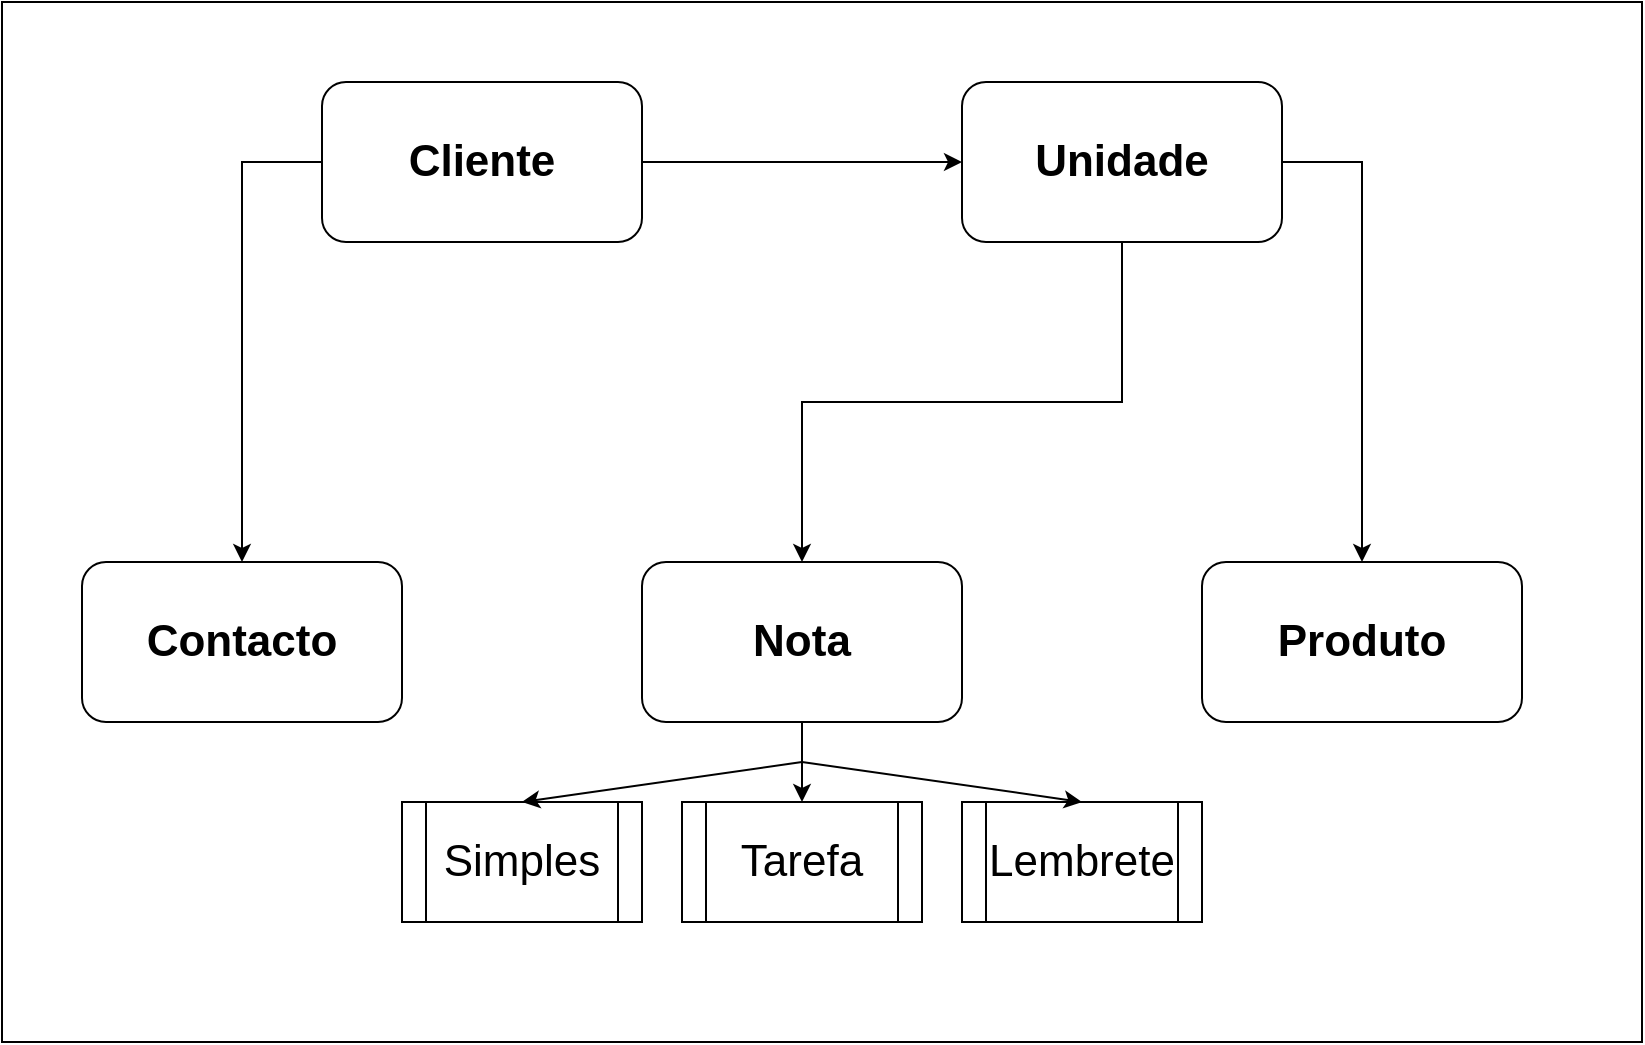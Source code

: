 <mxfile version="15.7.3" type="device"><diagram id="qaTNbQ4H-OAsSQJmTd41" name="Page-1"><mxGraphModel dx="1422" dy="804" grid="1" gridSize="10" guides="1" tooltips="1" connect="1" arrows="1" fold="1" page="1" pageScale="1" pageWidth="827" pageHeight="1169" math="0" shadow="0"><root><mxCell id="0"/><mxCell id="1" parent="0"/><mxCell id="E-KKnuSVu36EsCL4WdYI-7" style="edgeStyle=orthogonalEdgeStyle;rounded=0;orthogonalLoop=1;jettySize=auto;html=1;entryX=0;entryY=0.5;entryDx=0;entryDy=0;fontSize=22;" edge="1" parent="1" source="E-KKnuSVu36EsCL4WdYI-1" target="E-KKnuSVu36EsCL4WdYI-4"><mxGeometry relative="1" as="geometry"/></mxCell><mxCell id="E-KKnuSVu36EsCL4WdYI-8" style="edgeStyle=orthogonalEdgeStyle;rounded=0;orthogonalLoop=1;jettySize=auto;html=1;fontSize=22;entryX=0.5;entryY=0;entryDx=0;entryDy=0;exitX=0;exitY=0.5;exitDx=0;exitDy=0;" edge="1" parent="1" source="E-KKnuSVu36EsCL4WdYI-1" target="E-KKnuSVu36EsCL4WdYI-3"><mxGeometry relative="1" as="geometry"><mxPoint x="120" y="260" as="targetPoint"/></mxGeometry></mxCell><mxCell id="E-KKnuSVu36EsCL4WdYI-9" style="edgeStyle=orthogonalEdgeStyle;rounded=0;orthogonalLoop=1;jettySize=auto;html=1;entryX=0.5;entryY=0;entryDx=0;entryDy=0;fontSize=22;exitX=0.5;exitY=1;exitDx=0;exitDy=0;" edge="1" parent="1" source="E-KKnuSVu36EsCL4WdYI-4" target="E-KKnuSVu36EsCL4WdYI-2"><mxGeometry relative="1" as="geometry"/></mxCell><mxCell id="E-KKnuSVu36EsCL4WdYI-1" value="&lt;font style=&quot;font-size: 22px&quot;&gt;&lt;b&gt;Cliente&lt;/b&gt;&lt;/font&gt;" style="rounded=1;whiteSpace=wrap;html=1;" vertex="1" parent="1"><mxGeometry x="160" y="40" width="160" height="80" as="geometry"/></mxCell><mxCell id="E-KKnuSVu36EsCL4WdYI-2" value="&lt;font style=&quot;font-size: 22px&quot;&gt;&lt;b&gt;Nota&lt;/b&gt;&lt;/font&gt;" style="rounded=1;whiteSpace=wrap;html=1;" vertex="1" parent="1"><mxGeometry x="320" y="280" width="160" height="80" as="geometry"/></mxCell><mxCell id="E-KKnuSVu36EsCL4WdYI-3" value="&lt;font style=&quot;font-size: 22px&quot;&gt;&lt;b&gt;Contacto&lt;/b&gt;&lt;/font&gt;" style="rounded=1;whiteSpace=wrap;html=1;" vertex="1" parent="1"><mxGeometry x="40" y="280" width="160" height="80" as="geometry"/></mxCell><mxCell id="E-KKnuSVu36EsCL4WdYI-10" style="edgeStyle=orthogonalEdgeStyle;rounded=0;orthogonalLoop=1;jettySize=auto;html=1;entryX=0.5;entryY=0;entryDx=0;entryDy=0;fontSize=22;exitX=1;exitY=0.5;exitDx=0;exitDy=0;" edge="1" parent="1" source="E-KKnuSVu36EsCL4WdYI-4" target="E-KKnuSVu36EsCL4WdYI-5"><mxGeometry relative="1" as="geometry"/></mxCell><mxCell id="E-KKnuSVu36EsCL4WdYI-4" value="&lt;font style=&quot;font-size: 22px&quot;&gt;&lt;b&gt;Unidade&lt;/b&gt;&lt;/font&gt;" style="rounded=1;whiteSpace=wrap;html=1;" vertex="1" parent="1"><mxGeometry x="480" y="40" width="160" height="80" as="geometry"/></mxCell><mxCell id="E-KKnuSVu36EsCL4WdYI-5" value="&lt;font style=&quot;font-size: 22px&quot;&gt;&lt;b&gt;Produto&lt;/b&gt;&lt;/font&gt;" style="rounded=1;whiteSpace=wrap;html=1;" vertex="1" parent="1"><mxGeometry x="600" y="280" width="160" height="80" as="geometry"/></mxCell><mxCell id="E-KKnuSVu36EsCL4WdYI-11" value="Simples" style="shape=process;whiteSpace=wrap;html=1;backgroundOutline=1;fontSize=22;" vertex="1" parent="1"><mxGeometry x="200" y="400" width="120" height="60" as="geometry"/></mxCell><mxCell id="E-KKnuSVu36EsCL4WdYI-13" value="Tarefa" style="shape=process;whiteSpace=wrap;html=1;backgroundOutline=1;fontSize=22;" vertex="1" parent="1"><mxGeometry x="340" y="400" width="120" height="60" as="geometry"/></mxCell><mxCell id="E-KKnuSVu36EsCL4WdYI-14" value="Lembrete" style="shape=process;whiteSpace=wrap;html=1;backgroundOutline=1;fontSize=22;" vertex="1" parent="1"><mxGeometry x="480" y="400" width="120" height="60" as="geometry"/></mxCell><mxCell id="E-KKnuSVu36EsCL4WdYI-16" value="" style="endArrow=none;html=1;rounded=0;fontSize=22;entryX=0.5;entryY=1;entryDx=0;entryDy=0;" edge="1" parent="1" target="E-KKnuSVu36EsCL4WdYI-2"><mxGeometry width="50" height="50" relative="1" as="geometry"><mxPoint x="400" y="380" as="sourcePoint"/><mxPoint x="440" y="380" as="targetPoint"/></mxGeometry></mxCell><mxCell id="E-KKnuSVu36EsCL4WdYI-17" value="" style="endArrow=classic;html=1;rounded=0;fontSize=22;entryX=0.5;entryY=0;entryDx=0;entryDy=0;" edge="1" parent="1" target="E-KKnuSVu36EsCL4WdYI-11"><mxGeometry width="50" height="50" relative="1" as="geometry"><mxPoint x="400" y="380" as="sourcePoint"/><mxPoint x="440" y="380" as="targetPoint"/></mxGeometry></mxCell><mxCell id="E-KKnuSVu36EsCL4WdYI-18" value="" style="endArrow=classic;html=1;rounded=0;fontSize=22;entryX=0.5;entryY=0;entryDx=0;entryDy=0;" edge="1" parent="1" target="E-KKnuSVu36EsCL4WdYI-13"><mxGeometry width="50" height="50" relative="1" as="geometry"><mxPoint x="400" y="380" as="sourcePoint"/><mxPoint x="270" y="410" as="targetPoint"/></mxGeometry></mxCell><mxCell id="E-KKnuSVu36EsCL4WdYI-19" value="" style="endArrow=classic;html=1;rounded=0;fontSize=22;entryX=0.5;entryY=0;entryDx=0;entryDy=0;" edge="1" parent="1" target="E-KKnuSVu36EsCL4WdYI-14"><mxGeometry width="50" height="50" relative="1" as="geometry"><mxPoint x="400" y="380" as="sourcePoint"/><mxPoint x="280" y="420" as="targetPoint"/></mxGeometry></mxCell><mxCell id="E-KKnuSVu36EsCL4WdYI-20" value="" style="rounded=0;whiteSpace=wrap;html=1;fontSize=22;fillColor=none;" vertex="1" parent="1"><mxGeometry width="820" height="520" as="geometry"/></mxCell></root></mxGraphModel></diagram></mxfile>
